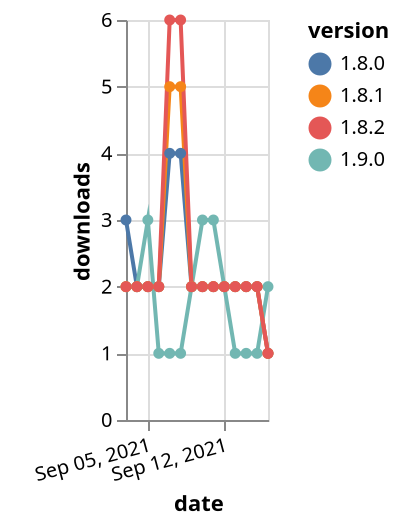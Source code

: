{"$schema": "https://vega.github.io/schema/vega-lite/v5.json", "description": "A simple bar chart with embedded data.", "data": {"values": [{"date": "2021-09-03", "total": 3644, "delta": 3, "version": "1.8.0"}, {"date": "2021-09-04", "total": 3646, "delta": 2, "version": "1.8.0"}, {"date": "2021-09-05", "total": 3648, "delta": 2, "version": "1.8.0"}, {"date": "2021-09-06", "total": 3650, "delta": 2, "version": "1.8.0"}, {"date": "2021-09-07", "total": 3654, "delta": 4, "version": "1.8.0"}, {"date": "2021-09-08", "total": 3658, "delta": 4, "version": "1.8.0"}, {"date": "2021-09-09", "total": 3660, "delta": 2, "version": "1.8.0"}, {"date": "2021-09-10", "total": 3662, "delta": 2, "version": "1.8.0"}, {"date": "2021-09-11", "total": 3664, "delta": 2, "version": "1.8.0"}, {"date": "2021-09-12", "total": 3666, "delta": 2, "version": "1.8.0"}, {"date": "2021-09-13", "total": 3668, "delta": 2, "version": "1.8.0"}, {"date": "2021-09-14", "total": 3670, "delta": 2, "version": "1.8.0"}, {"date": "2021-09-15", "total": 3672, "delta": 2, "version": "1.8.0"}, {"date": "2021-09-16", "total": 3673, "delta": 1, "version": "1.8.0"}, {"date": "2021-09-03", "total": 2554, "delta": 2, "version": "1.9.0"}, {"date": "2021-09-04", "total": 2556, "delta": 2, "version": "1.9.0"}, {"date": "2021-09-05", "total": 2559, "delta": 3, "version": "1.9.0"}, {"date": "2021-09-06", "total": 2560, "delta": 1, "version": "1.9.0"}, {"date": "2021-09-07", "total": 2561, "delta": 1, "version": "1.9.0"}, {"date": "2021-09-08", "total": 2562, "delta": 1, "version": "1.9.0"}, {"date": "2021-09-09", "total": 2564, "delta": 2, "version": "1.9.0"}, {"date": "2021-09-10", "total": 2567, "delta": 3, "version": "1.9.0"}, {"date": "2021-09-11", "total": 2570, "delta": 3, "version": "1.9.0"}, {"date": "2021-09-12", "total": 2572, "delta": 2, "version": "1.9.0"}, {"date": "2021-09-13", "total": 2573, "delta": 1, "version": "1.9.0"}, {"date": "2021-09-14", "total": 2574, "delta": 1, "version": "1.9.0"}, {"date": "2021-09-15", "total": 2575, "delta": 1, "version": "1.9.0"}, {"date": "2021-09-16", "total": 2577, "delta": 2, "version": "1.9.0"}, {"date": "2021-09-03", "total": 3912, "delta": 2, "version": "1.8.1"}, {"date": "2021-09-04", "total": 3914, "delta": 2, "version": "1.8.1"}, {"date": "2021-09-05", "total": 3916, "delta": 2, "version": "1.8.1"}, {"date": "2021-09-06", "total": 3918, "delta": 2, "version": "1.8.1"}, {"date": "2021-09-07", "total": 3923, "delta": 5, "version": "1.8.1"}, {"date": "2021-09-08", "total": 3928, "delta": 5, "version": "1.8.1"}, {"date": "2021-09-09", "total": 3930, "delta": 2, "version": "1.8.1"}, {"date": "2021-09-10", "total": 3932, "delta": 2, "version": "1.8.1"}, {"date": "2021-09-11", "total": 3934, "delta": 2, "version": "1.8.1"}, {"date": "2021-09-12", "total": 3936, "delta": 2, "version": "1.8.1"}, {"date": "2021-09-13", "total": 3938, "delta": 2, "version": "1.8.1"}, {"date": "2021-09-14", "total": 3940, "delta": 2, "version": "1.8.1"}, {"date": "2021-09-15", "total": 3942, "delta": 2, "version": "1.8.1"}, {"date": "2021-09-16", "total": 3943, "delta": 1, "version": "1.8.1"}, {"date": "2021-09-03", "total": 44176, "delta": 2, "version": "1.8.2"}, {"date": "2021-09-04", "total": 44178, "delta": 2, "version": "1.8.2"}, {"date": "2021-09-05", "total": 44180, "delta": 2, "version": "1.8.2"}, {"date": "2021-09-06", "total": 44182, "delta": 2, "version": "1.8.2"}, {"date": "2021-09-07", "total": 44188, "delta": 6, "version": "1.8.2"}, {"date": "2021-09-08", "total": 44194, "delta": 6, "version": "1.8.2"}, {"date": "2021-09-09", "total": 44196, "delta": 2, "version": "1.8.2"}, {"date": "2021-09-10", "total": 44198, "delta": 2, "version": "1.8.2"}, {"date": "2021-09-11", "total": 44200, "delta": 2, "version": "1.8.2"}, {"date": "2021-09-12", "total": 44202, "delta": 2, "version": "1.8.2"}, {"date": "2021-09-13", "total": 44204, "delta": 2, "version": "1.8.2"}, {"date": "2021-09-14", "total": 44206, "delta": 2, "version": "1.8.2"}, {"date": "2021-09-15", "total": 44208, "delta": 2, "version": "1.8.2"}, {"date": "2021-09-16", "total": 44209, "delta": 1, "version": "1.8.2"}]}, "width": "container", "mark": {"type": "line", "point": {"filled": true}}, "encoding": {"x": {"field": "date", "type": "temporal", "timeUnit": "yearmonthdate", "title": "date", "axis": {"labelAngle": -15}}, "y": {"field": "delta", "type": "quantitative", "title": "downloads"}, "color": {"field": "version", "type": "nominal"}, "tooltip": {"field": "delta"}}}